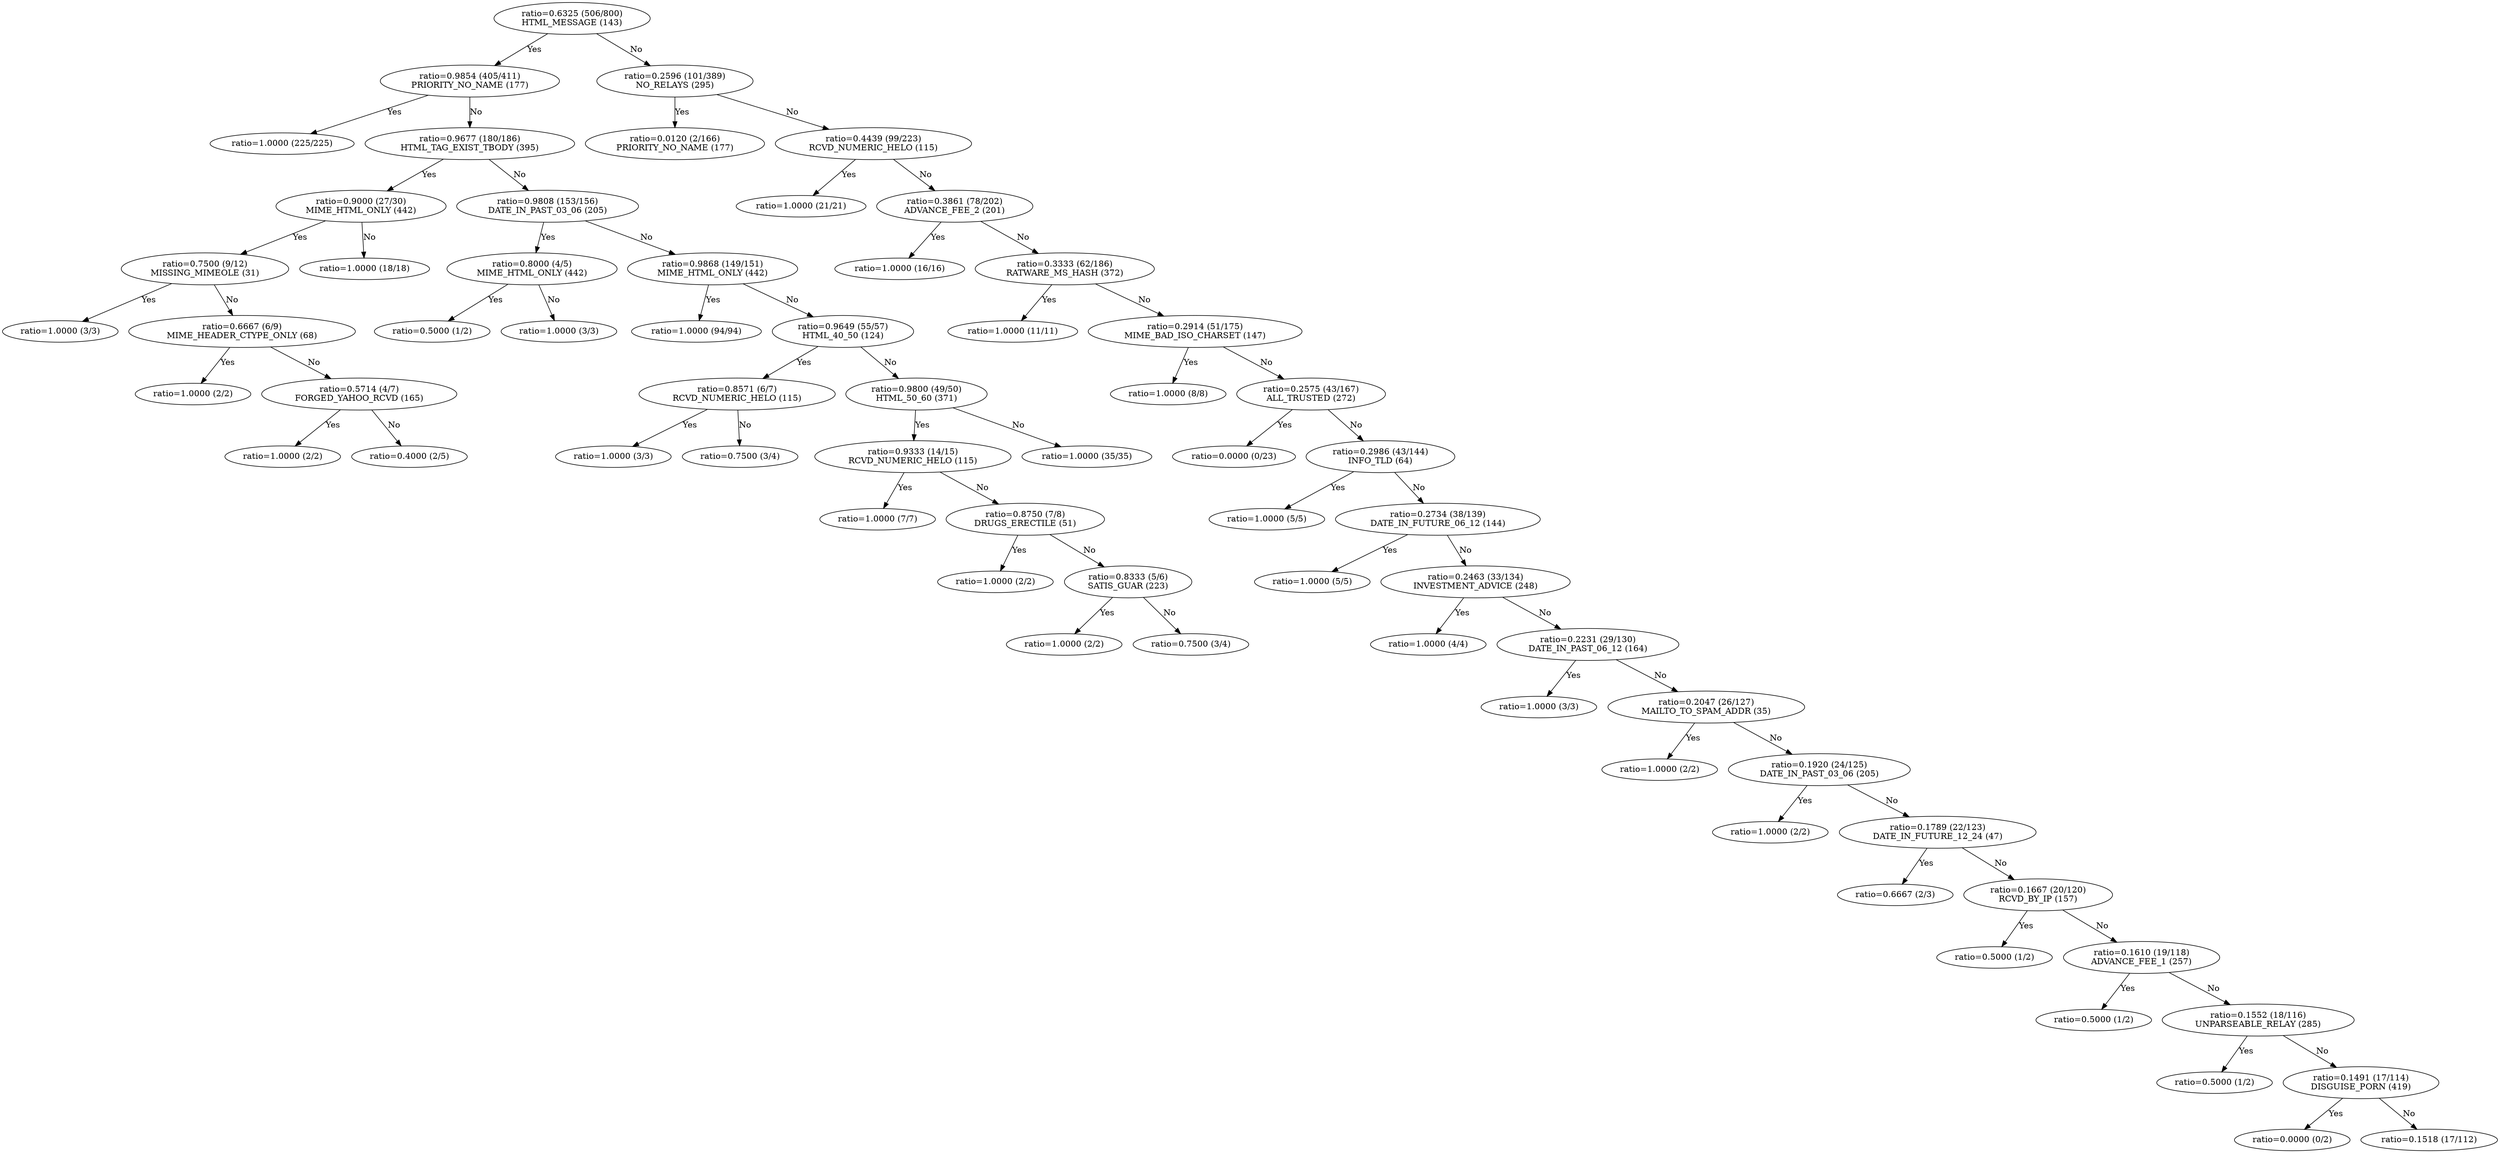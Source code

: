 digraph decisiontree {
n246 [label="ratio=0.6325 (506/800)\nHTML_MESSAGE (143)"];

n247 [label="ratio=0.9854 (405/411)\nPRIORITY_NO_NAME (177)"];

n246 -> n247 [label=Yes];

n248 [label="ratio=1.0000 (225/225)\n"];

n247 -> n248 [label=Yes];

n247 -> n249 [label=No];

n249 [label="ratio=0.9677 (180/186)\nHTML_TAG_EXIST_TBODY (395)"];

n250 [label="ratio=0.9000 (27/30)\nMIME_HTML_ONLY (442)"];

n249 -> n250 [label=Yes];

n251 [label="ratio=0.7500 (9/12)\nMISSING_MIMEOLE (31)"];

n250 -> n251 [label=Yes];

n252 [label="ratio=1.0000 (3/3)\n"];

n251 -> n252 [label=Yes];

n251 -> n253 [label=No];

n253 [label="ratio=0.6667 (6/9)\nMIME_HEADER_CTYPE_ONLY (68)"];

n254 [label="ratio=1.0000 (2/2)\n"];

n253 -> n254 [label=Yes];

n253 -> n255 [label=No];

n255 [label="ratio=0.5714 (4/7)\nFORGED_YAHOO_RCVD (165)"];

n256 [label="ratio=1.0000 (2/2)\n"];

n255 -> n256 [label=Yes];

n255 -> n257 [label=No];

n257 [label="ratio=0.4000 (2/5)\n"];

n250 -> n258 [label=No];

n258 [label="ratio=1.0000 (18/18)\n"];

n249 -> n259 [label=No];

n259 [label="ratio=0.9808 (153/156)\nDATE_IN_PAST_03_06 (205)"];

n260 [label="ratio=0.8000 (4/5)\nMIME_HTML_ONLY (442)"];

n259 -> n260 [label=Yes];

n261 [label="ratio=0.5000 (1/2)\n"];

n260 -> n261 [label=Yes];

n260 -> n262 [label=No];

n262 [label="ratio=1.0000 (3/3)\n"];

n259 -> n263 [label=No];

n263 [label="ratio=0.9868 (149/151)\nMIME_HTML_ONLY (442)"];

n264 [label="ratio=1.0000 (94/94)\n"];

n263 -> n264 [label=Yes];

n263 -> n265 [label=No];

n265 [label="ratio=0.9649 (55/57)\nHTML_40_50 (124)"];

n266 [label="ratio=0.8571 (6/7)\nRCVD_NUMERIC_HELO (115)"];

n265 -> n266 [label=Yes];

n267 [label="ratio=1.0000 (3/3)\n"];

n266 -> n267 [label=Yes];

n266 -> n268 [label=No];

n268 [label="ratio=0.7500 (3/4)\n"];

n265 -> n269 [label=No];

n269 [label="ratio=0.9800 (49/50)\nHTML_50_60 (371)"];

n270 [label="ratio=0.9333 (14/15)\nRCVD_NUMERIC_HELO (115)"];

n269 -> n270 [label=Yes];

n271 [label="ratio=1.0000 (7/7)\n"];

n270 -> n271 [label=Yes];

n270 -> n272 [label=No];

n272 [label="ratio=0.8750 (7/8)\nDRUGS_ERECTILE (51)"];

n273 [label="ratio=1.0000 (2/2)\n"];

n272 -> n273 [label=Yes];

n272 -> n274 [label=No];

n274 [label="ratio=0.8333 (5/6)\nSATIS_GUAR (223)"];

n275 [label="ratio=1.0000 (2/2)\n"];

n274 -> n275 [label=Yes];

n274 -> n276 [label=No];

n276 [label="ratio=0.7500 (3/4)\n"];

n269 -> n277 [label=No];

n277 [label="ratio=1.0000 (35/35)\n"];

n246 -> n278 [label=No];

n278 [label="ratio=0.2596 (101/389)\nNO_RELAYS (295)"];

n279 [label="ratio=0.0120 (2/166)\nPRIORITY_NO_NAME (177)"];

n278 -> n279 [label=Yes];

n278 -> n280 [label=No];

n280 [label="ratio=0.4439 (99/223)\nRCVD_NUMERIC_HELO (115)"];

n281 [label="ratio=1.0000 (21/21)\n"];

n280 -> n281 [label=Yes];

n280 -> n282 [label=No];

n282 [label="ratio=0.3861 (78/202)\nADVANCE_FEE_2 (201)"];

n283 [label="ratio=1.0000 (16/16)\n"];

n282 -> n283 [label=Yes];

n282 -> n284 [label=No];

n284 [label="ratio=0.3333 (62/186)\nRATWARE_MS_HASH (372)"];

n285 [label="ratio=1.0000 (11/11)\n"];

n284 -> n285 [label=Yes];

n284 -> n286 [label=No];

n286 [label="ratio=0.2914 (51/175)\nMIME_BAD_ISO_CHARSET (147)"];

n287 [label="ratio=1.0000 (8/8)\n"];

n286 -> n287 [label=Yes];

n286 -> n288 [label=No];

n288 [label="ratio=0.2575 (43/167)\nALL_TRUSTED (272)"];

n289 [label="ratio=0.0000 (0/23)\n"];

n288 -> n289 [label=Yes];

n288 -> n290 [label=No];

n290 [label="ratio=0.2986 (43/144)\nINFO_TLD (64)"];

n291 [label="ratio=1.0000 (5/5)\n"];

n290 -> n291 [label=Yes];

n290 -> n292 [label=No];

n292 [label="ratio=0.2734 (38/139)\nDATE_IN_FUTURE_06_12 (144)"];

n293 [label="ratio=1.0000 (5/5)\n"];

n292 -> n293 [label=Yes];

n292 -> n294 [label=No];

n294 [label="ratio=0.2463 (33/134)\nINVESTMENT_ADVICE (248)"];

n295 [label="ratio=1.0000 (4/4)\n"];

n294 -> n295 [label=Yes];

n294 -> n296 [label=No];

n296 [label="ratio=0.2231 (29/130)\nDATE_IN_PAST_06_12 (164)"];

n297 [label="ratio=1.0000 (3/3)\n"];

n296 -> n297 [label=Yes];

n296 -> n298 [label=No];

n298 [label="ratio=0.2047 (26/127)\nMAILTO_TO_SPAM_ADDR (35)"];

n299 [label="ratio=1.0000 (2/2)\n"];

n298 -> n299 [label=Yes];

n298 -> n300 [label=No];

n300 [label="ratio=0.1920 (24/125)\nDATE_IN_PAST_03_06 (205)"];

n301 [label="ratio=1.0000 (2/2)\n"];

n300 -> n301 [label=Yes];

n300 -> n302 [label=No];

n302 [label="ratio=0.1789 (22/123)\nDATE_IN_FUTURE_12_24 (47)"];

n303 [label="ratio=0.6667 (2/3)\n"];

n302 -> n303 [label=Yes];

n302 -> n304 [label=No];

n304 [label="ratio=0.1667 (20/120)\nRCVD_BY_IP (157)"];

n305 [label="ratio=0.5000 (1/2)\n"];

n304 -> n305 [label=Yes];

n304 -> n306 [label=No];

n306 [label="ratio=0.1610 (19/118)\nADVANCE_FEE_1 (257)"];

n307 [label="ratio=0.5000 (1/2)\n"];

n306 -> n307 [label=Yes];

n306 -> n308 [label=No];

n308 [label="ratio=0.1552 (18/116)\nUNPARSEABLE_RELAY (285)"];

n309 [label="ratio=0.5000 (1/2)\n"];

n308 -> n309 [label=Yes];

n308 -> n310 [label=No];

n310 [label="ratio=0.1491 (17/114)\nDISGUISE_PORN (419)"];

n311 [label="ratio=0.0000 (0/2)\n"];

n310 -> n311 [label=Yes];

n310 -> n312 [label=No];

n312 [label="ratio=0.1518 (17/112)\n"];

}
